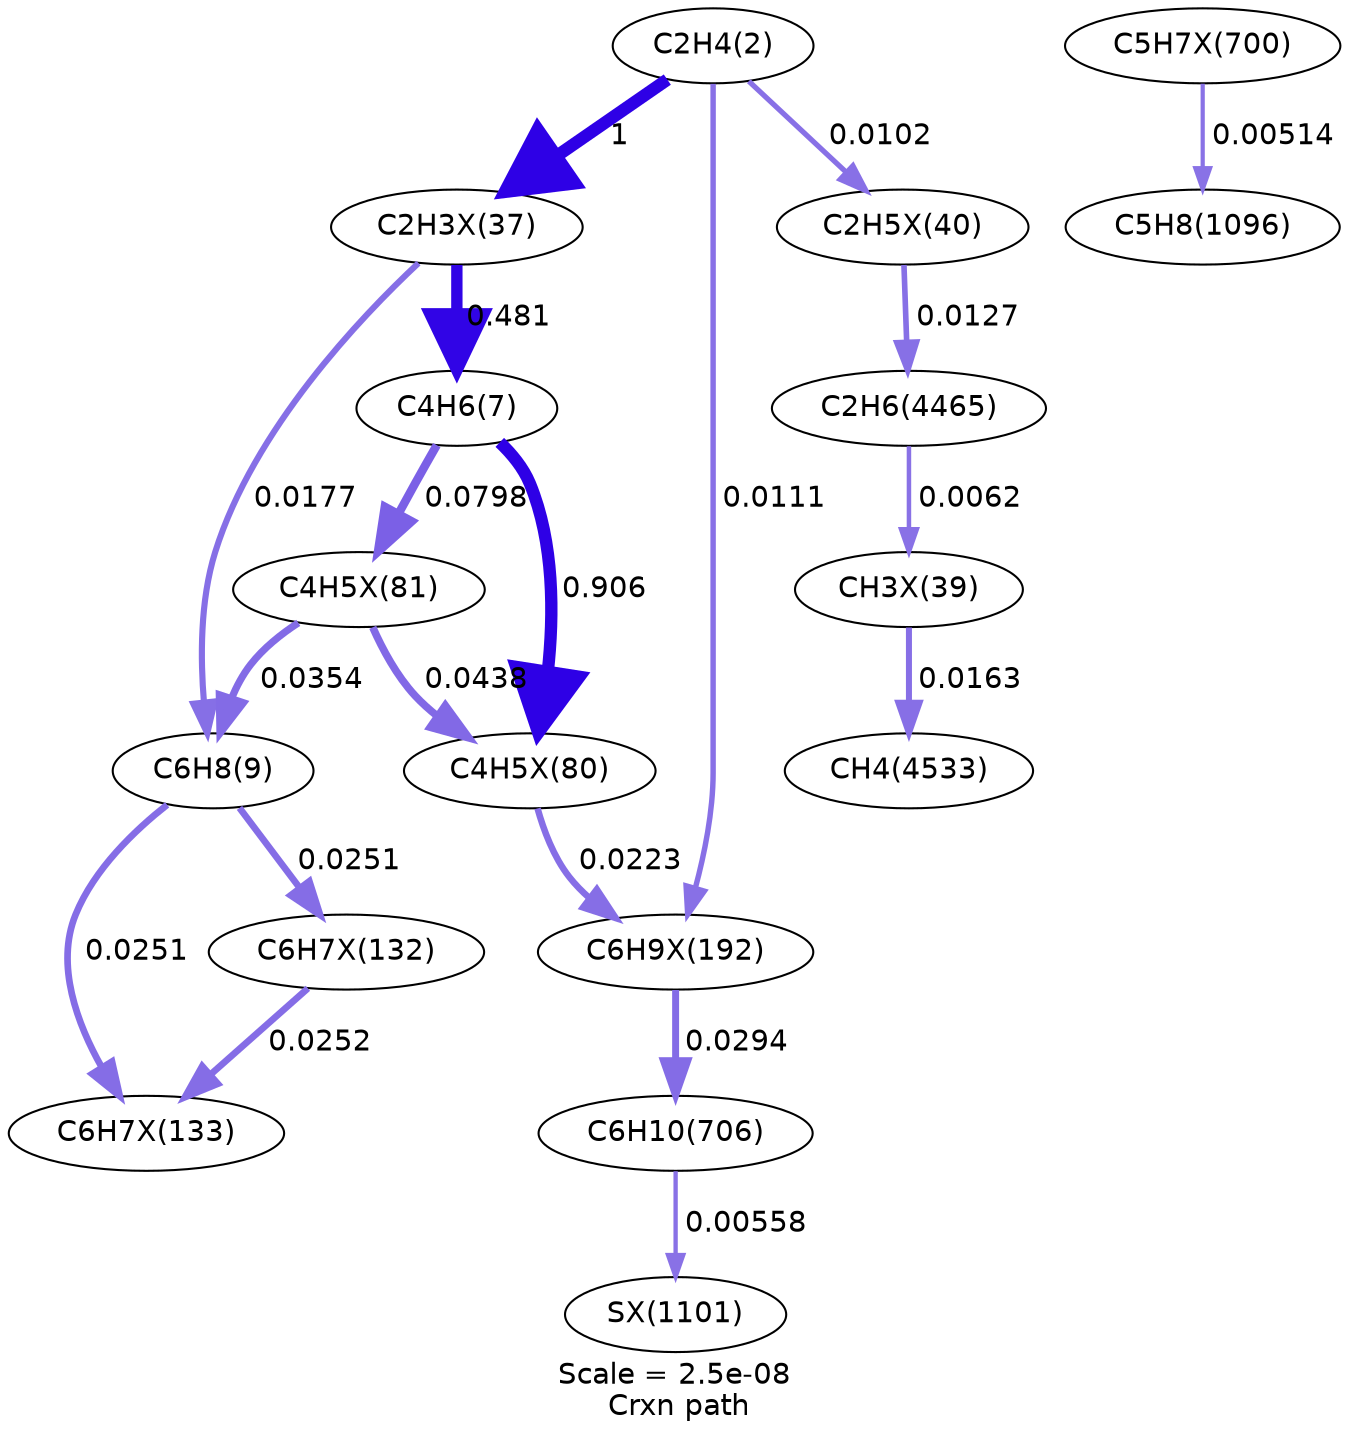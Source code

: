 digraph reaction_paths {
center=1;
s5 -> s42[fontname="Helvetica", style="setlinewidth(6)", arrowsize=3, color="0.7, 1.5, 0.9"
, label=" 1"];
s5 -> s64[fontname="Helvetica", style="setlinewidth(2.61)", arrowsize=1.3, color="0.7, 0.511, 0.9"
, label=" 0.0111"];
s5 -> s45[fontname="Helvetica", style="setlinewidth(2.54)", arrowsize=1.27, color="0.7, 0.51, 0.9"
, label=" 0.0102"];
s42 -> s8[fontname="Helvetica", style="setlinewidth(5.45)", arrowsize=2.72, color="0.7, 0.981, 0.9"
, label=" 0.481"];
s42 -> s9[fontname="Helvetica", style="setlinewidth(2.95)", arrowsize=1.48, color="0.7, 0.518, 0.9"
, label=" 0.0177"];
s8 -> s54[fontname="Helvetica", style="setlinewidth(4.09)", arrowsize=2.05, color="0.7, 0.58, 0.9"
, label=" 0.0798"];
s8 -> s53[fontname="Helvetica", style="setlinewidth(5.93)", arrowsize=2.96, color="0.7, 1.41, 0.9"
, label=" 0.906"];
s54 -> s9[fontname="Helvetica", style="setlinewidth(3.48)", arrowsize=1.74, color="0.7, 0.535, 0.9"
, label=" 0.0354"];
s54 -> s53[fontname="Helvetica", style="setlinewidth(3.64)", arrowsize=1.82, color="0.7, 0.544, 0.9"
, label=" 0.0438"];
s9 -> s60[fontname="Helvetica", style="setlinewidth(3.22)", arrowsize=1.61, color="0.7, 0.525, 0.9"
, label=" 0.0251"];
s9 -> s59[fontname="Helvetica", style="setlinewidth(3.22)", arrowsize=1.61, color="0.7, 0.525, 0.9"
, label=" 0.0251"];
s53 -> s64[fontname="Helvetica", style="setlinewidth(3.13)", arrowsize=1.56, color="0.7, 0.522, 0.9"
, label=" 0.0223"];
s59 -> s60[fontname="Helvetica", style="setlinewidth(3.22)", arrowsize=1.61, color="0.7, 0.525, 0.9"
, label=" 0.0252"];
s64 -> s17[fontname="Helvetica", style="setlinewidth(3.34)", arrowsize=1.67, color="0.7, 0.529, 0.9"
, label=" 0.0294"];
s17 -> s84[fontname="Helvetica", style="setlinewidth(2.08)", arrowsize=1.04, color="0.7, 0.506, 0.9"
, label=" 0.00558"];
s45 -> s20[fontname="Helvetica", style="setlinewidth(2.7)", arrowsize=1.35, color="0.7, 0.513, 0.9"
, label=" 0.0127"];
s20 -> s44[fontname="Helvetica", style="setlinewidth(2.16)", arrowsize=1.08, color="0.7, 0.506, 0.9"
, label=" 0.0062"];
s44 -> s23[fontname="Helvetica", style="setlinewidth(2.89)", arrowsize=1.45, color="0.7, 0.516, 0.9"
, label=" 0.0163"];
s76 -> s19[fontname="Helvetica", style="setlinewidth(2.02)", arrowsize=1.01, color="0.7, 0.505, 0.9"
, label=" 0.00514"];
s5 [ fontname="Helvetica", label="C2H4(2)"];
s8 [ fontname="Helvetica", label="C4H6(7)"];
s9 [ fontname="Helvetica", label="C6H8(9)"];
s17 [ fontname="Helvetica", label="C6H10(706)"];
s19 [ fontname="Helvetica", label="C5H8(1096)"];
s20 [ fontname="Helvetica", label="C2H6(4465)"];
s23 [ fontname="Helvetica", label="CH4(4533)"];
s42 [ fontname="Helvetica", label="C2H3X(37)"];
s44 [ fontname="Helvetica", label="CH3X(39)"];
s45 [ fontname="Helvetica", label="C2H5X(40)"];
s53 [ fontname="Helvetica", label="C4H5X(80)"];
s54 [ fontname="Helvetica", label="C4H5X(81)"];
s59 [ fontname="Helvetica", label="C6H7X(132)"];
s60 [ fontname="Helvetica", label="C6H7X(133)"];
s64 [ fontname="Helvetica", label="C6H9X(192)"];
s76 [ fontname="Helvetica", label="C5H7X(700)"];
s84 [ fontname="Helvetica", label="SX(1101)"];
 label = "Scale = 2.5e-08\l Crxn path";
 fontname = "Helvetica";
}
